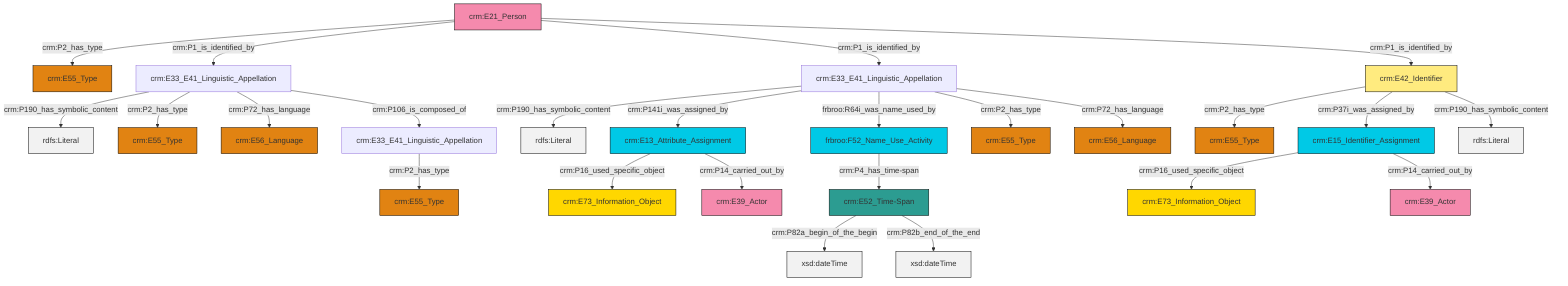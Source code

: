 graph TD
classDef Literal fill:#f2f2f2,stroke:#000000;
classDef CRM_Entity fill:#FFFFFF,stroke:#000000;
classDef Temporal_Entity fill:#00C9E6, stroke:#000000;
classDef Type fill:#E18312, stroke:#000000;
classDef Time-Span fill:#2C9C91, stroke:#000000;
classDef Appellation fill:#FFEB7F, stroke:#000000;
classDef Place fill:#008836, stroke:#000000;
classDef Persistent_Item fill:#B266B2, stroke:#000000;
classDef Conceptual_Object fill:#FFD700, stroke:#000000;
classDef Physical_Thing fill:#D2B48C, stroke:#000000;
classDef Actor fill:#f58aad, stroke:#000000;
classDef PC_Classes fill:#4ce600, stroke:#000000;
classDef Multi fill:#cccccc,stroke:#000000;

2["crm:E33_E41_Linguistic_Appellation"]:::Default -->|crm:P190_has_symbolic_content| 3[rdfs:Literal]:::Literal
4["crm:E33_E41_Linguistic_Appellation"]:::Default -->|crm:P190_has_symbolic_content| 5[rdfs:Literal]:::Literal
2["crm:E33_E41_Linguistic_Appellation"]:::Default -->|crm:P2_has_type| 6["crm:E55_Type"]:::Type
2["crm:E33_E41_Linguistic_Appellation"]:::Default -->|crm:P72_has_language| 7["crm:E56_Language"]:::Type
11["frbroo:F52_Name_Use_Activity"]:::Temporal_Entity -->|crm:P4_has_time-span| 12["crm:E52_Time-Span"]:::Time-Span
16["crm:E15_Identifier_Assignment"]:::Temporal_Entity -->|crm:P16_used_specific_object| 0["crm:E73_Information_Object"]:::Conceptual_Object
2["crm:E33_E41_Linguistic_Appellation"]:::Default -->|crm:P106_is_composed_of| 23["crm:E33_E41_Linguistic_Appellation"]:::Default
4["crm:E33_E41_Linguistic_Appellation"]:::Default -->|crm:P141i_was_assigned_by| 24["crm:E13_Attribute_Assignment"]:::Temporal_Entity
26["crm:E42_Identifier"]:::Appellation -->|crm:P2_has_type| 27["crm:E55_Type"]:::Type
4["crm:E33_E41_Linguistic_Appellation"]:::Default -->|frbroo:R64i_was_name_used_by| 11["frbroo:F52_Name_Use_Activity"]:::Temporal_Entity
32["crm:E21_Person"]:::Actor -->|crm:P2_has_type| 13["crm:E55_Type"]:::Type
16["crm:E15_Identifier_Assignment"]:::Temporal_Entity -->|crm:P14_carried_out_by| 34["crm:E39_Actor"]:::Actor
32["crm:E21_Person"]:::Actor -->|crm:P1_is_identified_by| 2["crm:E33_E41_Linguistic_Appellation"]:::Default
23["crm:E33_E41_Linguistic_Appellation"]:::Default -->|crm:P2_has_type| 39["crm:E55_Type"]:::Type
12["crm:E52_Time-Span"]:::Time-Span -->|crm:P82a_begin_of_the_begin| 40[xsd:dateTime]:::Literal
24["crm:E13_Attribute_Assignment"]:::Temporal_Entity -->|crm:P16_used_specific_object| 17["crm:E73_Information_Object"]:::Conceptual_Object
26["crm:E42_Identifier"]:::Appellation -->|crm:P37i_was_assigned_by| 16["crm:E15_Identifier_Assignment"]:::Temporal_Entity
32["crm:E21_Person"]:::Actor -->|crm:P1_is_identified_by| 4["crm:E33_E41_Linguistic_Appellation"]:::Default
32["crm:E21_Person"]:::Actor -->|crm:P1_is_identified_by| 26["crm:E42_Identifier"]:::Appellation
4["crm:E33_E41_Linguistic_Appellation"]:::Default -->|crm:P2_has_type| 19["crm:E55_Type"]:::Type
4["crm:E33_E41_Linguistic_Appellation"]:::Default -->|crm:P72_has_language| 8["crm:E56_Language"]:::Type
26["crm:E42_Identifier"]:::Appellation -->|crm:P190_has_symbolic_content| 44[rdfs:Literal]:::Literal
24["crm:E13_Attribute_Assignment"]:::Temporal_Entity -->|crm:P14_carried_out_by| 29["crm:E39_Actor"]:::Actor
12["crm:E52_Time-Span"]:::Time-Span -->|crm:P82b_end_of_the_end| 45[xsd:dateTime]:::Literal